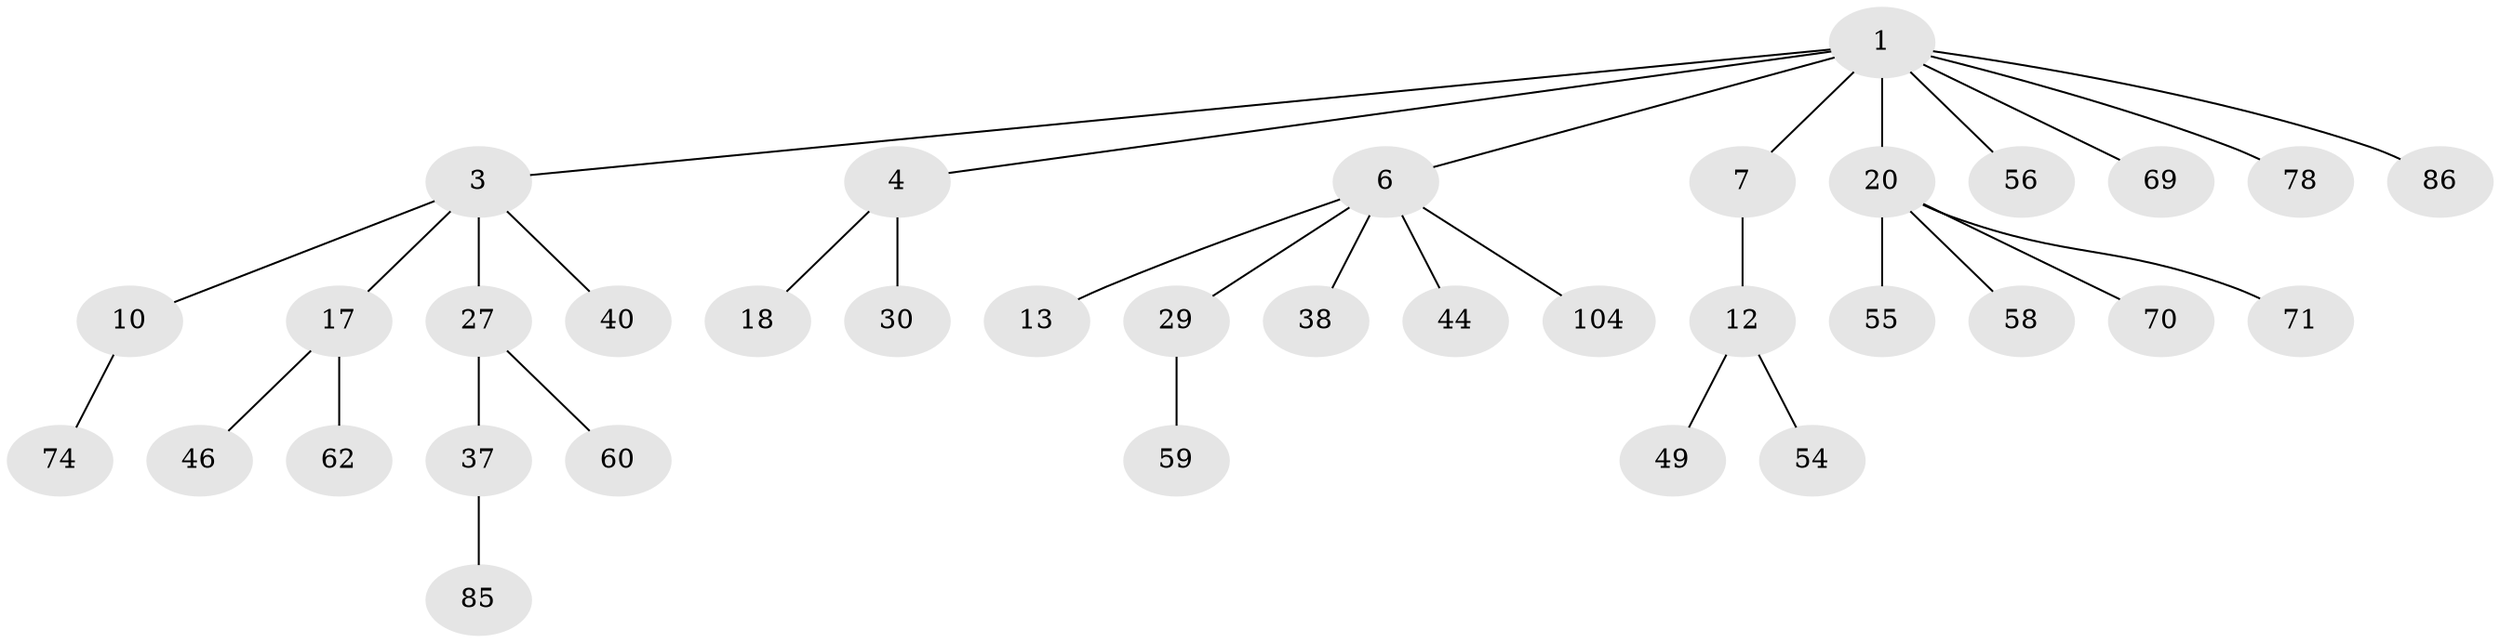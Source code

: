// original degree distribution, {4: 0.1016949152542373, 8: 0.00847457627118644, 6: 0.01694915254237288, 2: 0.211864406779661, 3: 0.1440677966101695, 1: 0.5084745762711864, 5: 0.00847457627118644}
// Generated by graph-tools (version 1.1) at 2025/19/03/04/25 18:19:15]
// undirected, 35 vertices, 34 edges
graph export_dot {
graph [start="1"]
  node [color=gray90,style=filled];
  1 [super="+2+101+34"];
  3 [super="+11+61+51"];
  4 [super="+24+16+5"];
  6 [super="+8+28"];
  7;
  10 [super="+67+33+79"];
  12 [super="+15"];
  13;
  17 [super="+19+39+48"];
  18 [super="+35"];
  20 [super="+115+47+92+36"];
  27 [super="+31+72+94"];
  29 [super="+42"];
  30;
  37 [super="+93+64"];
  38 [super="+96+50"];
  40 [super="+81"];
  44 [super="+75+65+53"];
  46;
  49 [super="+57"];
  54;
  55 [super="+110+111+113"];
  56;
  58;
  59 [super="+107"];
  60 [super="+88"];
  62 [super="+89"];
  69;
  70 [super="+91+112"];
  71;
  74;
  78 [super="+118"];
  85;
  86;
  104 [super="+108"];
  1 -- 20;
  1 -- 3;
  1 -- 4;
  1 -- 69;
  1 -- 6;
  1 -- 7;
  1 -- 78;
  1 -- 56;
  1 -- 86;
  3 -- 10;
  3 -- 40;
  3 -- 27;
  3 -- 17;
  4 -- 18;
  4 -- 30;
  6 -- 13;
  6 -- 104;
  6 -- 38;
  6 -- 44;
  6 -- 29;
  7 -- 12;
  10 -- 74;
  12 -- 49;
  12 -- 54;
  17 -- 46;
  17 -- 62;
  20 -- 55;
  20 -- 70;
  20 -- 71;
  20 -- 58;
  27 -- 60;
  27 -- 37;
  29 -- 59;
  37 -- 85;
}
